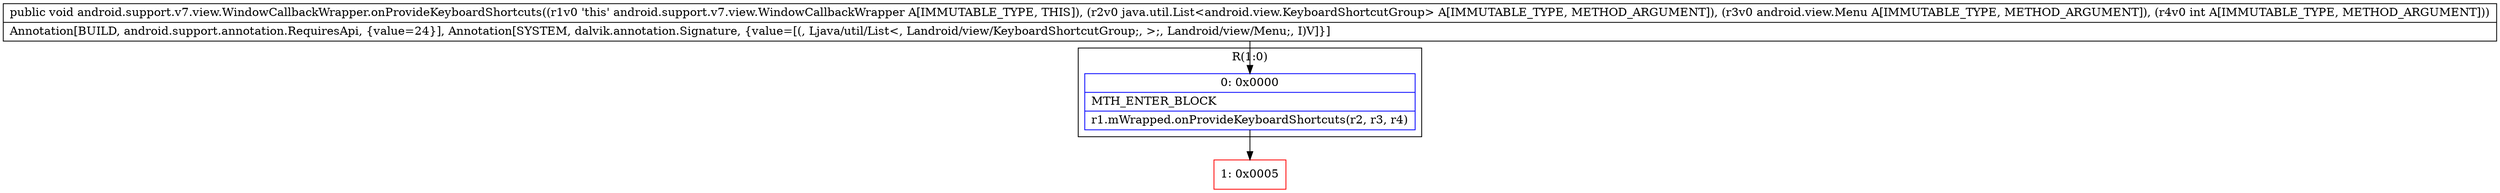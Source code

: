 digraph "CFG forandroid.support.v7.view.WindowCallbackWrapper.onProvideKeyboardShortcuts(Ljava\/util\/List;Landroid\/view\/Menu;I)V" {
subgraph cluster_Region_2133714003 {
label = "R(1:0)";
node [shape=record,color=blue];
Node_0 [shape=record,label="{0\:\ 0x0000|MTH_ENTER_BLOCK\l|r1.mWrapped.onProvideKeyboardShortcuts(r2, r3, r4)\l}"];
}
Node_1 [shape=record,color=red,label="{1\:\ 0x0005}"];
MethodNode[shape=record,label="{public void android.support.v7.view.WindowCallbackWrapper.onProvideKeyboardShortcuts((r1v0 'this' android.support.v7.view.WindowCallbackWrapper A[IMMUTABLE_TYPE, THIS]), (r2v0 java.util.List\<android.view.KeyboardShortcutGroup\> A[IMMUTABLE_TYPE, METHOD_ARGUMENT]), (r3v0 android.view.Menu A[IMMUTABLE_TYPE, METHOD_ARGUMENT]), (r4v0 int A[IMMUTABLE_TYPE, METHOD_ARGUMENT]))  | Annotation[BUILD, android.support.annotation.RequiresApi, \{value=24\}], Annotation[SYSTEM, dalvik.annotation.Signature, \{value=[(, Ljava\/util\/List\<, Landroid\/view\/KeyboardShortcutGroup;, \>;, Landroid\/view\/Menu;, I)V]\}]\l}"];
MethodNode -> Node_0;
Node_0 -> Node_1;
}

